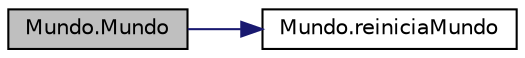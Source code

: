 digraph "Mundo.Mundo"
{
  edge [fontname="Helvetica",fontsize="10",labelfontname="Helvetica",labelfontsize="10"];
  node [fontname="Helvetica",fontsize="10",shape=record];
  rankdir="LR";
  Node0 [label="Mundo.Mundo",height=0.2,width=0.4,color="black", fillcolor="grey75", style="filled", fontcolor="black"];
  Node0 -> Node1 [color="midnightblue",fontsize="10",style="solid",fontname="Helvetica"];
  Node1 [label="Mundo.reiniciaMundo",height=0.2,width=0.4,color="black", fillcolor="white", style="filled",URL="$class_mundo.html#a6e10fa6c3ae633a67e2ba897d83ab951",tooltip="reinicia a matriz mundo para a matriz padrão "];
}

